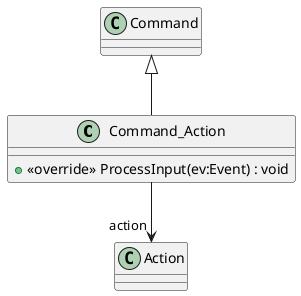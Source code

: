 @startuml
class Command_Action {
    + <<override>> ProcessInput(ev:Event) : void
}
Command <|-- Command_Action
Command_Action --> "action" Action
@enduml
